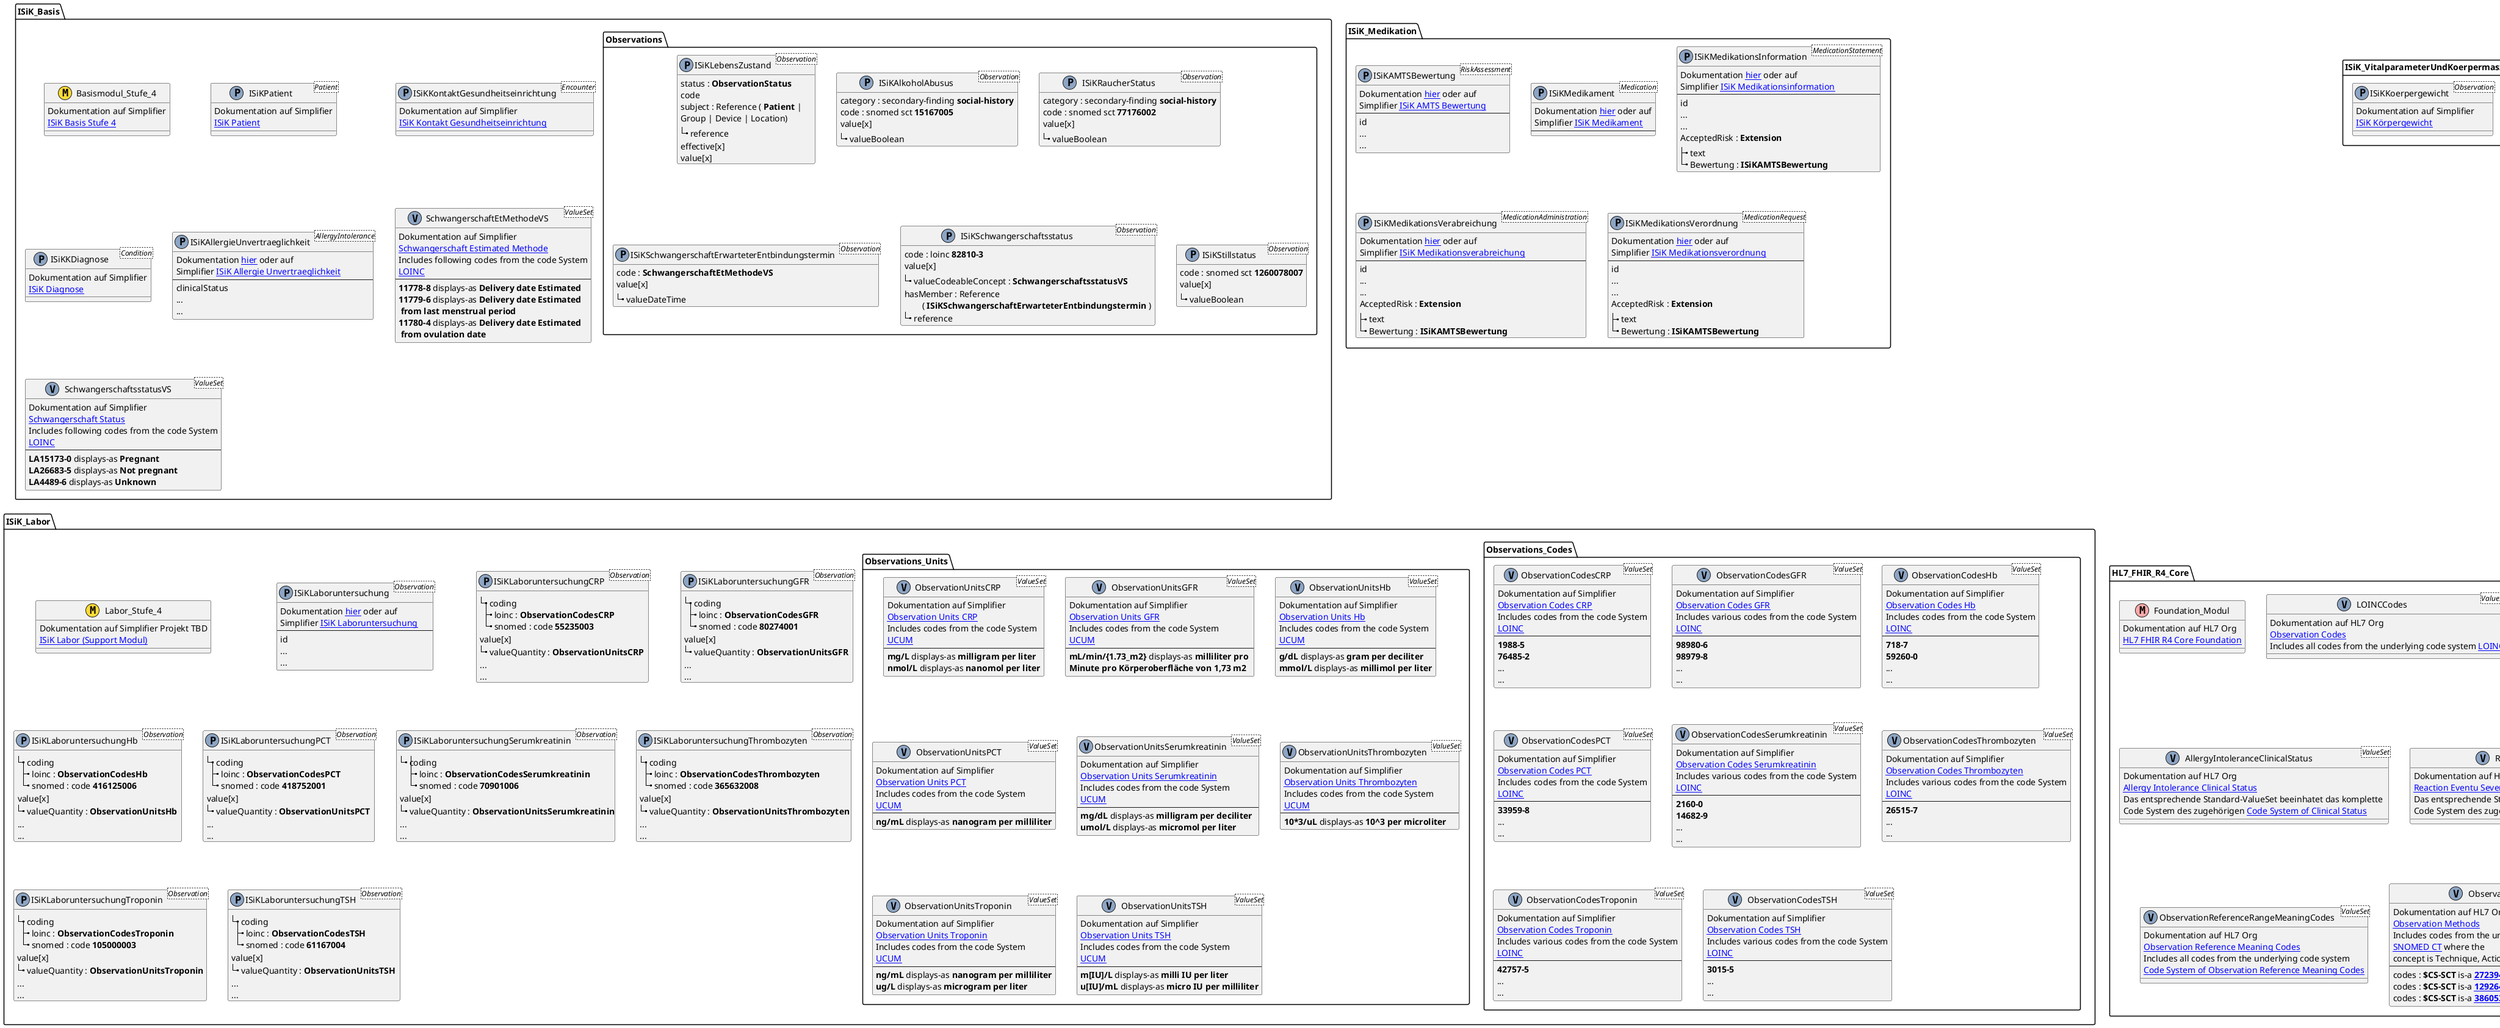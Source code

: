 @startuml amts_resourcediagram

' verhindere Probleme mit gewinkelten Krähenfüßen
'skinparam linetype ortho
 
' package Dummy{
' Entität01 }|..|| Entität02
' Entität03 }o..o| Entität04
' Entität05 ||--o{ Entität06
' Entität07 |o--|| Entität08
' }
 
 ' TODO:
 ' Vervollständigen im Sinne von: https://github.com/gematik/spec-ISiK-Medikation/blob/rc/main-stufe-4/Material/docs/Medikation%20Abgleich%20bestehende%20Spezifikationen.xlsx

namespace ISiK_VitalparameterUndKoerpermasze {
   class ModulVitalparameterUndKoerpermasze <<(M,#FFDC36)>>{
      Dokumentation auf Simplifier 
      [[https://simplifier.net/isik-vitalparameter-und-koerpermasze-v3/~introduction ISiK VitalparameterUndKoerpermasze Stufe 3]]
   }
   class ISiKKoerpergewicht <Observation><<(P,#8DA5C4)>>{
      Dokumentation auf Simplifier 
      [[https://simplifier.net/isik-vitalparameter-und-koerpermasze-v4/isikkoerpergewicht ISiK Körpergewicht]]
   }
}

namespace ISiK_Basis {
   class Basismodul_Stufe_4 <<(M,#FFDC36)>>{
      Dokumentation auf Simplifier 
      [[https://simplifier.net/isik-basis-v4/~introduction ISiK Basis Stufe 4]]
   }
   class ISiKPatient <Patient><<(P,#8DA5C4)>>{
      Dokumentation auf Simplifier 
      [[https://simplifier.net/isik-basis-v4/isikpatient ISiK Patient]]
   }
   class ISiKKontaktGesundheitseinrichtung <Encounter><<(P,#8DA5C4)>>{
      Dokumentation auf Simplifier 
      [[https://simplifier.net/isik-basis-v4/isikkontaktgesundheitseinrichtung ISiK Kontakt Gesundheitseinrichtung]]
   }  
   class ISiKKDiagnose <Condition><<(P,#8DA5C4)>>{
      Dokumentation auf Simplifier 
      [[https://simplifier.net/isik-basis-v4/isikdiagnose ISiK Diagnose]]
   }
   
   class ISiKAllergieUnvertraeglichkeit <AllergyIntolerance><<(P,#8DA5C4)>>{
      Dokumentation [[https://simplifier.net/guide/isik-basis-v4/markdown-Datenobjekte-Datenobjekte_AllergieUnvertraeglichkeit hier]] oder auf
      Simplifier [[https://simplifier.net/isik-basis-v4/isikallergieunvertraeglichkeit ISiK Allergie Unvertraeglichkeit]]
      ---
      clinicalStatus
      ...
      ...
   }

   namespace Observations {

      class ISiKLebensZustand <Observation><<(P,#8DA5C4)>>{
         status : **ObservationStatus**
         code
         subject : Reference ( **Patient** | \nGroup | Device | Location)
         |_ reference
         effective[x]
         value[x]
      }

      class ISiKAlkoholAbusus <Observation><<(P,#8DA5C4)>>{
         category : secondary-finding **social-history**
         code : snomed sct **15167005**
         value[x]
         |_ valueBoolean
      }

      class ISiKRaucherStatus <Observation><<(P,#8DA5C4)>>{
         category : secondary-finding **social-history**
         code : snomed sct **77176002**
         value[x]
         |_ valueBoolean
      }

      class ISiKSchwangerschaftErwarteterEntbindungstermin <Observation><<(P,#8DA5C4)>>{
         code : **SchwangerschaftEtMethodeVS**
         value[x]
         |_ valueDateTime
      }

      class ISiKSchwangerschaftsstatus <Observation><<(P,#8DA5C4)>>{
         code : loinc **82810-3**
         value[x]
         |_ valueCodeableConcept : **SchwangerschaftsstatusVS**
         hasMember : Reference \n\t( **ISiKSchwangerschaftErwarteterEntbindungstermin** )
         |_ reference
      }

      class ISiKStillstatus <Observation><<(P,#8DA5C4)>>{
         code : snomed sct **1260078007**
         value[x]
         |_ valueBoolean
      }
   }

      class SchwangerschaftEtMethodeVS <ValueSet><<(V,#8DA5C4)>>{
         Dokumentation auf Simplifier 
         [[https://simplifier.net/isik-basis-v4/schwangerschaftetmethodevs Schwangerschaft Estimated Methode]]
         Includes following codes from the code System
         [[http://loinc.org LOINC]]
         --
         **11778-8** displays-as **Delivery date Estimated**
         **11779-6** displays-as **Delivery date Estimated** \n** from last menstrual period**
         **11780-4** displays-as **Delivery date Estimated** \n** from ovulation date**
      }

      class SchwangerschaftsstatusVS <ValueSet><<(V,#8DA5C4)>>{
         Dokumentation auf Simplifier 
         [[https://simplifier.net/isik-basis-v4/schwangerschaftsstatusvs Schwangerschaft Status]]
         Includes following codes from the code System
         [[http://loinc.org LOINC]]
         --
         **LA15173-0** displays-as **Pregnant**
         **LA26683-5** displays-as **Not pregnant**
         **LA4489-6** displays-as **Unknown**
      }

}

namespace ISiK_Medikation {

   class ISiKAMTSBewertung <RiskAssessment><<(P,#8DA5C4)>>{
      Dokumentation [[https://simplifier.net/guide/isik-medikation-v4/ImplementationGuide-markdown-Datenobjekte-Profile_AMTSBewertung hier]] oder auf
      Simplifier [[https://simplifier.net/isik-medikation-v4/isikamtsbewertung ISiK AMTS Bewertung]]
      ---
      id
      ...
      ...
   }
   
   class ISiKMedikament <Medication><<(P,#8DA5C4)>>{
      Dokumentation [[https://simplifier.net/guide/isik-medikation-v4/ImplementationGuide-markdown-Datenobjekte-Profile_Medikament hier]] oder auf 
      Simplifier [[https://simplifier.net/isik-medikation-v4/isikmedikament ISiK Medikament]]
      ---
   }
   'ISiKMedikation::itemReference --> ISiKMedikation

   class ISiKMedikationsInformation <MedicationStatement><<(P,#8DA5C4)>>{
      Dokumentation [[https://simplifier.net/guide/isik-medikation-v4/ImplementationGuide-markdown-Datenobjekte-Profile_MedikationsInformation hier]] oder auf 
      Simplifier [[https://simplifier.net/isik-medikation-v4/isikmedikationsinformation ISiK Medikationsinformation]]
      ---
      id
      ...
      ...
      AcceptedRisk : **Extension**
      |_ text
      |_ Bewertung : **ISiKAMTSBewertung**
   }

   class ISiKMedikationsVerabreichung <MedicationAdministration><<(P,#8DA5C4)>>{
      Dokumentation [[https://simplifier.net/guide/isik-medikation-v4/ImplementationGuide-markdown-Datenobjekte-Profile_MedikationsVerabreichung hier]] oder auf 
      Simplifier [[https://simplifier.net/isik-medikation-v4/isikmedikationsverabreichung ISiK Medikationsverabreichung]]
      ---
      id
      ...
      ...
      AcceptedRisk : **Extension**
      |_ text
      |_ Bewertung : **ISiKAMTSBewertung**
   }

   class ISiKMedikationsVerordnung <MedicationRequest><<(P,#8DA5C4)>>{
      Dokumentation [[https://simplifier.net/guide/isik-medikation-v4/ImplementationGuide-markdown-Datenobjekte-Profile_MedikationsVerordnung hier]] oder auf
      Simplifier [[https://simplifier.net/isik-medikation-v4/isikmedikationsverordnung ISiK Medikationsverordnung]]
      ---
      id
      ...
      ...
      AcceptedRisk : **Extension**
      |_ text
      |_ Bewertung : **ISiKAMTSBewertung**
   }
}

namespace ISiK_Labor {
    class Labor_Stufe_4 <<(M,#FFDC36)>>{
      Dokumentation auf Simplifier Projekt TBD
      [[https://simplifier.net/isik-labor-v4/~introduction ISiK Labor (Support Modul)]]
   }
 
 class ISiKLaboruntersuchung <Observation><<(P,#8DA5C4)>>{
      Dokumentation [[https://simplifier.net/guide/isik-labor-v4/ImplementationGuide-markdown-Datenobjekte-Profile_Laboruntersuchung hier]] oder auf
      Simplifier [[https://simplifier.net/isik-labor-v4/isiklaboruntersuchung ISiK Laboruntersuchung]]
      ---
      id
      ...
      ...
   }
   'ISiKMedikation::itemReference --> ISiKMedikation

   class ISiKLaboruntersuchungCRP <Observation><<(P,#8DA5C4)>>{
      |_ coding
         |_ loinc : **ObservationCodesCRP**
         |_ snomed : code **55235003**
      value[x]
      |_ valueQuantity : **ObservationUnitsCRP**
      ...
      ...
   }

   class ISiKLaboruntersuchungGFR <Observation><<(P,#8DA5C4)>>{
      |_ coding
         |_ loinc : **ObservationCodesGFR**
         |_ snomed : code **80274001**
      value[x]
      |_ valueQuantity : **ObservationUnitsGFR**
      ...
      ...
   }

   class ISiKLaboruntersuchungHb <Observation><<(P,#8DA5C4)>>{
      |_ coding
         |_ loinc : **ObservationCodesHb**
         |_ snomed : code **416125006**
      value[x]
      |_ valueQuantity : **ObservationUnitsHb**
      ...
      ...
   }

   class ISiKLaboruntersuchungPCT <Observation><<(P,#8DA5C4)>>{
      |_ coding
         |_ loinc : **ObservationCodesPCT**
         |_ snomed : code **418752001**
      value[x]
      |_ valueQuantity : **ObservationUnitsPCT**
      ...
      ...
   }

   class ISiKLaboruntersuchungSerumkreatinin <Observation><<(P,#8DA5C4)>>{
     |_ coding
         |_ loinc : **ObservationCodesSerumkreatinin**
         |_ snomed : code **70901006**
      value[x]
      |_ valueQuantity : **ObservationUnitsSerumkreatinin**
      ...
      ...
   }

   class ISiKLaboruntersuchungThrombozyten <Observation><<(P,#8DA5C4)>>{
      |_ coding
         |_ loinc : **ObservationCodesThrombozyten**
         |_ snomed : code **365632008**
      value[x]
      |_ valueQuantity : **ObservationUnitsThrombozyten**
      ...
      ...
   }
   class ISiKLaboruntersuchungTroponin <Observation><<(P,#8DA5C4)>>{
      |_ coding
         |_ loinc : **ObservationCodesTroponin**
         |_ snomed : code **105000003**
      value[x]
      |_ valueQuantity : **ObservationUnitsTroponin**
      ...
      ...
   }

   class ISiKLaboruntersuchungTSH <Observation><<(P,#8DA5C4)>>{
      |_ coding
         |_ loinc : **ObservationCodesTSH**
         |_ snomed : code **61167004**
      value[x]
      |_ valueQuantity : **ObservationUnitsTSH**
      ...
      ...
   }

   namespace Observations_Codes {
      class ObservationCodesCRP <ValueSet><<(V,#8DA5C4)>>{
         Dokumentation auf Simplifier 
         [[https://simplifier.net/isik-labor-v4/observationcodescrp Observation Codes CRP]]
         Includes codes from the code System
         [[http://loinc.org LOINC]]
         --
         **1988-5**
         **76485-2**
         ...
         ...
      }

      class ObservationCodesGFR <ValueSet><<(V,#8DA5C4)>>{
         Dokumentation auf Simplifier 
         [[https://simplifier.net/isik-labor-v4/observationcodesgfr Observation Codes GFR]]
         Includes various codes from the code System
         [[http://loinc.org LOINC]]
         --
         **98980-6**
         **98979-8**
         ...
         ...
      }

      class ObservationCodesHb <ValueSet><<(V,#8DA5C4)>>{
         Dokumentation auf Simplifier 
         [[https://simplifier.net/isik-labor-v4/observationcodeshb Observation Codes Hb]]
         Includes codes from the code System
         [[http://loinc.org LOINC]]
         --
         **718-7**
         **59260-0**
         ...
         ...
      }

      class ObservationCodesPCT <ValueSet><<(V,#8DA5C4)>>{
         Dokumentation auf Simplifier 
         [[https://simplifier.net/isik-labor-v4/observationcodespct Observation Codes PCT]]
         Includes codes from the code System
         [[http://loinc.org LOINC]]
         --
         **33959-8**
         ...
         ...
      }

      class ObservationCodesSerumkreatinin <ValueSet><<(V,#8DA5C4)>>{
         Dokumentation auf Simplifier 
         [[https://simplifier.net/isik-labor-v4/observationcodesserumkreatinin Observation Codes Serumkreatinin]]
         Includes various codes from the code System
         [[http://loinc.org LOINC]]
         --
         **2160-0**
         **14682-9**
         ...
         ...
      }

      class ObservationCodesThrombozyten <ValueSet><<(V,#8DA5C4)>>{
         Dokumentation auf Simplifier 
         [[https://simplifier.net/isik-labor-v4/observationcodesthrombozyten Observation Codes Thrombozyten]]
         Includes various codes from the code System
         [[http://loinc.org LOINC]]
         --
         **26515-7**
         ...
         ...
      }

      class ObservationCodesTroponin <ValueSet><<(V,#8DA5C4)>>{
         Dokumentation auf Simplifier 
         [[https://simplifier.net/isik-labor-v4/observationcodestroponin Observation Codes Troponin]]
         Includes various codes from the code System
         [[http://loinc.org LOINC]]
         --
         **42757-5**
         ...
         ...
      }

      class ObservationCodesTSH <ValueSet><<(V,#8DA5C4)>>{
         Dokumentation auf Simplifier 
         [[https://simplifier.net/isik-labor-v4/observationcodestsh Observation Codes TSH]]
         Includes various codes from the code System
         [[http://loinc.org LOINC]]
         --
         **3015-5**
         ...
         ...
      }

   }
   namespace Observations_Units {
      class ObservationUnitsCRP <ValueSet><<(V,#8DA5C4)>>{
         Dokumentation auf Simplifier 
         [[https://simplifier.net/isik-labor-v4/observationunitscrp Observation Units CRP]]
         Includes codes from the code System
         [[http://unitsofmeasure.org UCUM]]
         --
         **mg/L** displays-as **milligram per liter**
         **nmol/L** displays-as **nanomol per liter**
      }

      class ObservationUnitsGFR <ValueSet><<(V,#8DA5C4)>>{
         Dokumentation auf Simplifier 
         [[https://simplifier.net/isik-labor-v4/observationunitsgfr Observation Units GFR]]
         Includes codes from the code System
         [[http://unitsofmeasure.org UCUM]]
         --
         **mL/min/{1.73_m2}** displays-as **milliliter pro** \n**Minute pro Körperoberfläche von 1,73 m2**
      }

      class ObservationUnitsHb <ValueSet><<(V,#8DA5C4)>>{
         Dokumentation auf Simplifier 
         [[https://simplifier.net/isik-labor-v4/observationunitshb Observation Units Hb]]
         Includes codes from the code System
         [[http://unitsofmeasure.org UCUM]]
         --
         **g/dL** displays-as **gram per deciliter**
         **mmol/L** displays-as **millimol per liter**
      }

      class ObservationUnitsPCT <ValueSet><<(V,#8DA5C4)>>{
         Dokumentation auf Simplifier 
         [[https://simplifier.net/isik-labor-v4/observationunitspct Observation Units PCT]]
         Includes codes from the code System
         [[http://unitsofmeasure.org UCUM]]
         --
         **ng/mL** displays-as **nanogram per milliliter**
      }

      class ObservationUnitsSerumkreatinin <ValueSet><<(V,#8DA5C4)>>{
         Dokumentation auf Simplifier 
         [[https://simplifier.net/isik-labor-v4/observationunitsserumkreatinin Observation Units Serumkreatinin]]
         Includes codes from the code System
         [[http://unitsofmeasure.org UCUM]]
         --
         **mg/dL** displays-as **milligram per deciliter**
         **umol/L** displays-as **micromol per liter**
      }

      class ObservationUnitsThrombozyten <ValueSet><<(V,#8DA5C4)>>{
         Dokumentation auf Simplifier 
         [[https://simplifier.net/isik-labor-v4/observationunitsthrombozyten Observation Units Thrombozyten]]
         Includes codes from the code System
         [[http://unitsofmeasure.org UCUM]]
         --
         **10*3/uL** displays-as **10^3 per microliter**
      }

      class ObservationUnitsTroponin <ValueSet><<(V,#8DA5C4)>>{
         Dokumentation auf Simplifier 
         [[https://simplifier.net/isik-labor-v4/observationunitstroponin Observation Units Troponin]]
         Includes codes from the code System
         [[http://unitsofmeasure.org UCUM]]
         --
         **ng/mL** displays-as **nanogram per milliliter**
         **ug/L** displays-as **microgram per liter**
      }

      class ObservationUnitsTSH <ValueSet><<(V,#8DA5C4)>>{
         Dokumentation auf Simplifier 
         [[https://simplifier.net/isik-labor-v4/observationunitstsh Observation Units TSH]]
         Includes codes from the code System
         [[http://unitsofmeasure.org UCUM]]
         --
         **m[IU]/L** displays-as **milli IU per liter**
         **u[IU]/mL** displays-as **micro IU per milliliter**
      }
   }

}

namespace HL7_FHIR_R4_Core {
   class Foundation_Modul <<(M,#FFAAAA)>>{
      Dokumentation auf HL7 Org
      [[https://hl7.org/fhir/R4/ HL7 FHIR R4 Core Foundation]]
   }

   class LOINCCodes <ValueSet><<(V,#8DA5C4)>>{
      Dokumentation auf HL7 Org 
      [[http://hl7.org/fhir/ValueSet/observation-codes Observation Codes]]
      Includes all codes from the underlying code system [[https://loinc.org/ LOINC]]
   }

   class AllergyIntoleranceCriticality <ValueSet><<(V,#8DA5C4)>>{
      Dokumentation auf HL7 Org 
      [[https://hl7.org/fhir/R4/valueset-allergy-intolerance-criticality.html Allergy Intolerance Criticality]]
      Das entsprechende Standard-ValueSet beeinhatet das komplette \nCode System des zugehörigen [[https://hl7.org/fhir/R4/codesystem-allergy-intolerance-criticality.html Code System of Criticality]]
   }
   class AllergyIntoleranceVerificationStatus <ValueSet><<(V,#8DA5C4)>>{
      Dokumentation auf HL7 Org 
      [[https://www.hl7.org/fhir/R4/valueset-allergyintolerance-verification.html Allergy Intolerance Verification Status]]
      Das entsprechende Standard-ValueSet beeinhatet das komplette \nCode System des zugehörigen [[https://www.hl7.org/fhir/R4/codesystem-allergyintolerance-verification.html Code System of Verification Status]]
   }
   class AllergyIntoleranceClinicalStatus <ValueSet><<(V,#8DA5C4)>>{
      Dokumentation auf HL7 Org 
      [[https://www.hl7.org/fhir/R4/valueset-allergyintolerance-clinical.html Allergy Intolerance Clinical Status]]
      Das entsprechende Standard-ValueSet beeinhatet das komplette \nCode System des zugehörigen [[https://www.hl7.org/fhir/R4/codesystem-allergyintolerance-clinical.html Code System of Clinical Status]]
   }
   class ReactionEventSeverity <ValueSet><<(V,#8DA5C4)>> {
      Dokumentation auf HL7 Org 
      [[https://hl7.org/fhir/R4/valueset-reaction-event-severity.html Reaction Eventu Severity]]
      Das entsprechende Standard-ValueSet beeinhatet das komplette \nCode System des zugehörigen [[https://hl7.org/fhir/R4/codesystem-reaction-event-severity.html Code System of Severity]]
   }
   class ObservationCategory <ValueSet><<(V,#8DA5C4)>>{
      Dokumentation auf HL7 Org 
      [[https://hl7.org/fhir/R4/valueset-observation-category.html Observation Category]]
      Das entsprechende Standard-ValueSet beeinhatet das komplette \nCode System des zugehörigen [[https://hl7.org/fhir/R4/codesystem-observation-category.html Code System of Observation Category]]
   }

   class ObservationStatus <ValueSet><<(V,#8DA5C4)>>{
      Dokumentation auf HL7 Org 
      [[https://hl7.org/fhir/R4/valueset-observation-status Observation Status]]
      Includes all codes from the underlying code system 
      [[https://hl7.org/fhir/R4/codesystem-observation-status.html Code System of Observation Status]]
   }

   class ObservationReferenceRangeMeaningCodes <ValueSet><<(V,#8DA5C4)>>{
      Dokumentation auf HL7 Org 
      [[http://hl7.org/fhir/ValueSet/referencerange-meaning Observation Reference Meaning Codes]]
      Includes all codes from the underlying code system 
      [[http://terminology.hl7.org/CodeSystem/referencerange-meaning Code System of Observation Reference Meaning Codes]]
   }

   class ObservationMethods <ValueSet><<(V,#8DA5C4)>>{
      Dokumentation auf HL7 Org 
      [[http://hl7.org/fhir/ValueSet/observation-methods Observation Methods]]
      Includes codes from the underlying code system 
      [[http://snomed.info/sct SNOMED CT]] where the \nconcept is Technique, Action or Patient evaluation procedure.
      --
      codes : **$CS-SCT** is-a **[[http://snomed.info/id/72394005 272394005]]**
      codes : **$CS-SCT** is-a **[[http://snomed.info/id/129264002 129264002]]**
      codes : **$CS-SCT** is-a **[[http://snomed.info/id/386053000 386053000]]**
   }

   class ObservationInterpretationCodes <ValueSet><<(V,#8DA5C4)>>{
      Dokumentation auf HL7 Org 
      [[http://hl7.org/fhir/R4/ValueSet/observation-interpretation Observation Interpretation]]
      Includes all codes from the underlying code system
      [[http://terminology.hl7.org/CodeSystem/v3-ObservationInterpretation Code System of Observation Interpretation]]
   }
}

@enduml